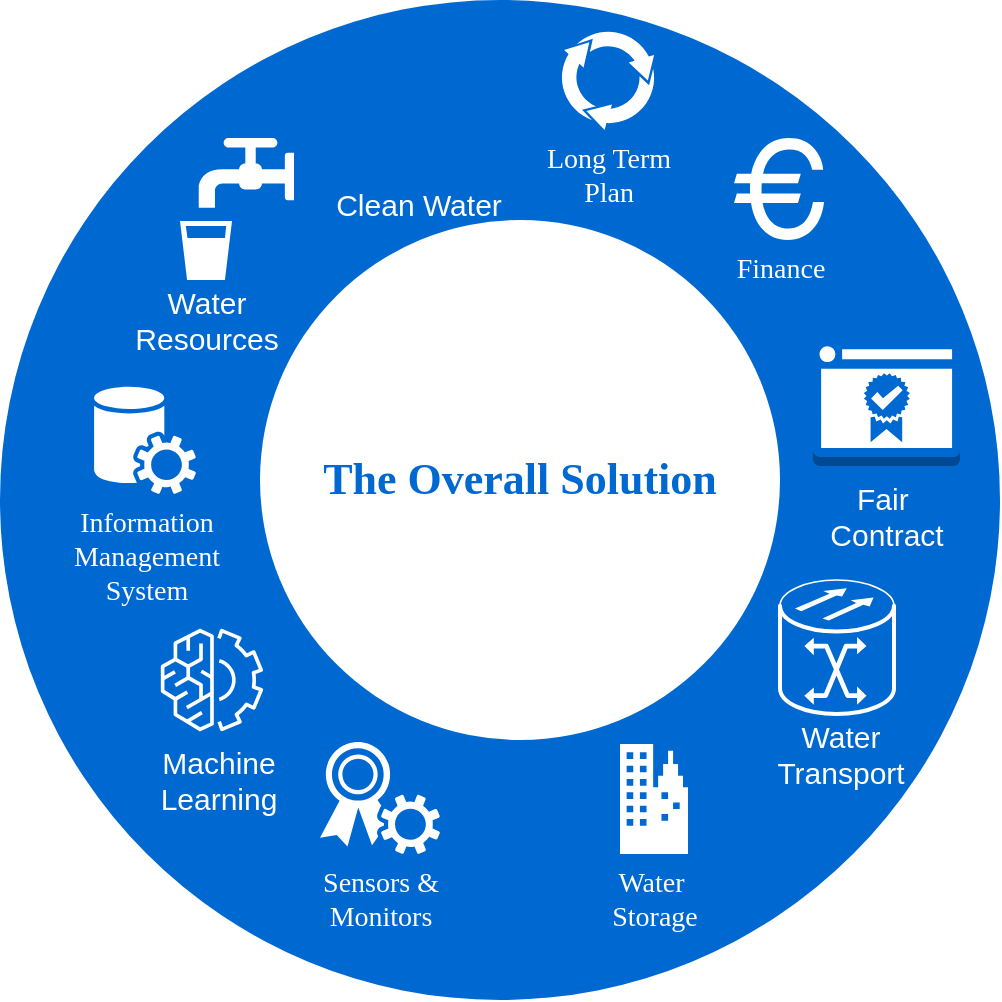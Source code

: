 <mxfile version="14.7.6" type="github">
  <diagram name="Page-1" id="3e8102d1-ef87-2e61-34e1-82d9a586fe2e">
    <mxGraphModel dx="831" dy="482" grid="1" gridSize="10" guides="1" tooltips="1" connect="1" arrows="1" fold="1" page="1" pageScale="1" pageWidth="1100" pageHeight="850" background="none" math="0" shadow="0">
      <root>
        <mxCell id="0" />
        <mxCell id="1" parent="0" />
        <mxCell id="70666756c84bb93c-1" value="" style="ellipse;whiteSpace=wrap;html=1;rounded=0;shadow=0;comic=0;strokeWidth=1;fontFamily=Verdana;fontSize=14;strokeColor=none;fillColor=#0069D1;" parent="1" vertex="1">
          <mxGeometry x="270" y="120" width="500" height="500" as="geometry" />
        </mxCell>
        <mxCell id="70666756c84bb93c-2" value="The Overall Solution" style="ellipse;whiteSpace=wrap;html=1;rounded=0;shadow=0;comic=0;strokeWidth=1;fontFamily=Verdana;fontSize=22;strokeColor=none;fillColor=#ffffff;fontColor=#0069D1;fontStyle=1" parent="1" vertex="1">
          <mxGeometry x="400" y="230" width="260" height="260" as="geometry" />
        </mxCell>
        <mxCell id="70666756c84bb93c-8" value="Information&lt;br&gt;Management&lt;br&gt;System" style="shadow=0;dashed=0;html=1;strokeColor=none;fillColor=#ffffff;labelPosition=center;verticalLabelPosition=bottom;verticalAlign=top;shape=mxgraph.office.services.central_management_service;rounded=0;comic=0;fontFamily=Verdana;fontSize=14;fontColor=#FFFFFF;" parent="1" vertex="1">
          <mxGeometry x="317" y="313" width="51" height="54" as="geometry" />
        </mxCell>
        <mxCell id="70666756c84bb93c-10" value="Sensors &amp;amp;&lt;br&gt;Monitors" style="shadow=0;dashed=0;html=1;strokeColor=none;fillColor=#ffffff;labelPosition=center;verticalLabelPosition=bottom;verticalAlign=top;shape=mxgraph.office.security.token_service;rounded=0;comic=0;fontFamily=Verdana;fontSize=14;fontColor=#FFFFFF;" parent="1" vertex="1">
          <mxGeometry x="430" y="491" width="60" height="56" as="geometry" />
        </mxCell>
        <mxCell id="70666756c84bb93c-11" value="Water&amp;nbsp;&lt;br&gt;Storage" style="shadow=0;dashed=0;html=1;strokeColor=none;fillColor=#ffffff;labelPosition=center;verticalLabelPosition=bottom;verticalAlign=top;shape=mxgraph.office.concepts.on_premises;rounded=0;comic=0;fontFamily=Verdana;fontSize=14;fontColor=#FFFFFF;rotation=0;" parent="1" vertex="1">
          <mxGeometry x="580" y="492" width="34" height="55" as="geometry" />
        </mxCell>
        <mxCell id="70666756c84bb93c-13" value="Long Term&lt;br&gt;Plan" style="shadow=0;dashed=0;html=1;strokeColor=none;shape=mxgraph.mscae.general.continuous_cycle;fillColor=#ffffff;rounded=0;comic=0;fontFamily=Verdana;fontSize=14;fontColor=#FFFFFF;verticalAlign=top;labelPosition=center;verticalLabelPosition=bottom;align=center;" parent="1" vertex="1">
          <mxGeometry x="550" y="135" width="48" height="50" as="geometry" />
        </mxCell>
        <mxCell id="70666756c84bb93c-15" value="Finance" style="shape=mxgraph.signs.travel.euro;html=1;fillColor=#ffffff;strokeColor=none;verticalLabelPosition=bottom;verticalAlign=top;align=center;rounded=0;shadow=0;dashed=0;comic=0;fontFamily=Verdana;fontSize=14;fontColor=#FFFFFF;" parent="1" vertex="1">
          <mxGeometry x="637" y="189" width="45" height="51" as="geometry" />
        </mxCell>
        <mxCell id="_EVjPZlJTueMnQn27PBO-1" value="" style="points=[[0,0,0],[0.25,0,0],[0.5,0,0],[0.75,0,0],[1,0,0],[0,1,0],[0.25,1,0],[0.5,1,0],[0.75,1,0],[1,1,0],[0,0.25,0],[0,0.5,0],[0,0.75,0],[1,0.25,0],[1,0.5,0],[1,0.75,0]];outlineConnect=0;fontColor=#232F3E;gradientDirection=north;strokeColor=#ffffff;dashed=0;verticalLabelPosition=bottom;verticalAlign=top;align=center;html=1;fontSize=12;fontStyle=0;aspect=fixed;shape=mxgraph.aws4.resourceIcon;resIcon=mxgraph.aws4.machine_learning;gradientColor=#FFFFFF;fillColor=none;" vertex="1" parent="1">
          <mxGeometry x="344" y="428" width="64" height="64" as="geometry" />
        </mxCell>
        <mxCell id="_EVjPZlJTueMnQn27PBO-2" value="Machine &lt;br style=&quot;font-size: 15px;&quot;&gt;Learning" style="text;html=1;resizable=0;autosize=1;align=center;verticalAlign=middle;points=[];fillColor=none;strokeColor=none;rounded=0;fontSize=15;fontColor=#FFFFFF;" vertex="1" parent="1">
          <mxGeometry x="344" y="490" width="70" height="40" as="geometry" />
        </mxCell>
        <mxCell id="_EVjPZlJTueMnQn27PBO-8" value="" style="shape=mxgraph.cisco.misc.optical_transport;html=1;pointerEvents=1;dashed=0;strokeColor=#ffffff;strokeWidth=2;verticalLabelPosition=bottom;verticalAlign=top;align=center;outlineConnect=0;fontSize=15;fontColor=#FFFFFF;fillColor=none;" vertex="1" parent="1">
          <mxGeometry x="660" y="410" width="57" height="67" as="geometry" />
        </mxCell>
        <mxCell id="_EVjPZlJTueMnQn27PBO-9" value="Water &lt;br&gt;Transport" style="text;html=1;resizable=0;autosize=1;align=center;verticalAlign=middle;points=[];fillColor=none;strokeColor=none;rounded=0;fontSize=15;fontColor=#FFFFFF;" vertex="1" parent="1">
          <mxGeometry x="650" y="477" width="80" height="40" as="geometry" />
        </mxCell>
        <mxCell id="_EVjPZlJTueMnQn27PBO-16" value="" style="outlineConnect=0;dashed=0;verticalLabelPosition=bottom;verticalAlign=top;align=center;html=1;shape=mxgraph.aws3.certificate_manager_2;gradientColor=none;fontSize=15;fontColor=#FFFFFF;fillColor=none;" vertex="1" parent="1">
          <mxGeometry x="676.5" y="290" width="73.5" height="63" as="geometry" />
        </mxCell>
        <mxCell id="_EVjPZlJTueMnQn27PBO-17" value="Fair&amp;nbsp;&lt;br&gt;Contract" style="text;html=1;resizable=0;autosize=1;align=center;verticalAlign=middle;points=[];fillColor=none;strokeColor=none;rounded=0;fontSize=15;fontColor=#FFFFFF;" vertex="1" parent="1">
          <mxGeometry x="678.25" y="358" width="70" height="40" as="geometry" />
        </mxCell>
        <mxCell id="_EVjPZlJTueMnQn27PBO-19" value="" style="verticalLabelPosition=bottom;html=1;verticalAlign=top;align=center;points=[[0,0.5,0],[0.125,0.25,0],[0.25,0,0],[0.5,0,0],[0.75,0,0],[0.875,0.25,0],[1,0.5,0],[0.875,0.75,0],[0.75,1,0],[0.5,1,0],[0.125,0.75,0]];pointerEvents=1;shape=mxgraph.cisco_safe.compositeIcon;bgIcon=mxgraph.cisco_safe.design.blank_device;resIcon=mxgraph.cisco_safe.design.sensor;fontSize=15;fontColor=#FFFFFF;fillColor=none;strokeColor=none;" vertex="1" parent="1">
          <mxGeometry x="700" y="250" width="50" height="45" as="geometry" />
        </mxCell>
        <mxCell id="_EVjPZlJTueMnQn27PBO-23" value="" style="shape=mxgraph.signs.food.drinking_water_2;html=1;pointerEvents=1;strokeColor=none;verticalLabelPosition=bottom;verticalAlign=top;align=center;fontSize=15;fontColor=#FFFFFF;" vertex="1" parent="1">
          <mxGeometry x="360" y="189" width="57" height="71" as="geometry" />
        </mxCell>
        <mxCell id="_EVjPZlJTueMnQn27PBO-24" value="Water&lt;br&gt;Resources" style="text;html=1;resizable=0;autosize=1;align=center;verticalAlign=middle;points=[];fillColor=none;strokeColor=none;rounded=0;fontSize=15;fontColor=#FFFFFF;" vertex="1" parent="1">
          <mxGeometry x="328" y="260" width="90" height="40" as="geometry" />
        </mxCell>
        <mxCell id="_EVjPZlJTueMnQn27PBO-35" value="" style="shape=image;html=1;verticalAlign=top;verticalLabelPosition=bottom;labelBackgroundColor=#ffffff;imageAspect=0;aspect=fixed;image=https://cdn0.iconfinder.com/data/icons/coronavirus-33/512/laboratory-research-medical-chemistry-lab-128.png;fontSize=15;fontColor=#FFFFFF;strokeColor=#000000;fillColor=#ffffff;gradientColor=#FFFFFF;" vertex="1" parent="1">
          <mxGeometry x="436" y="135" width="78" height="78" as="geometry" />
        </mxCell>
        <mxCell id="_EVjPZlJTueMnQn27PBO-36" value="Clean Water" style="text;html=1;resizable=0;autosize=1;align=center;verticalAlign=middle;points=[];fillColor=none;strokeColor=none;rounded=0;fontSize=15;fontColor=#FFFFFF;" vertex="1" parent="1">
          <mxGeometry x="429" y="212" width="100" height="20" as="geometry" />
        </mxCell>
      </root>
    </mxGraphModel>
  </diagram>
</mxfile>
